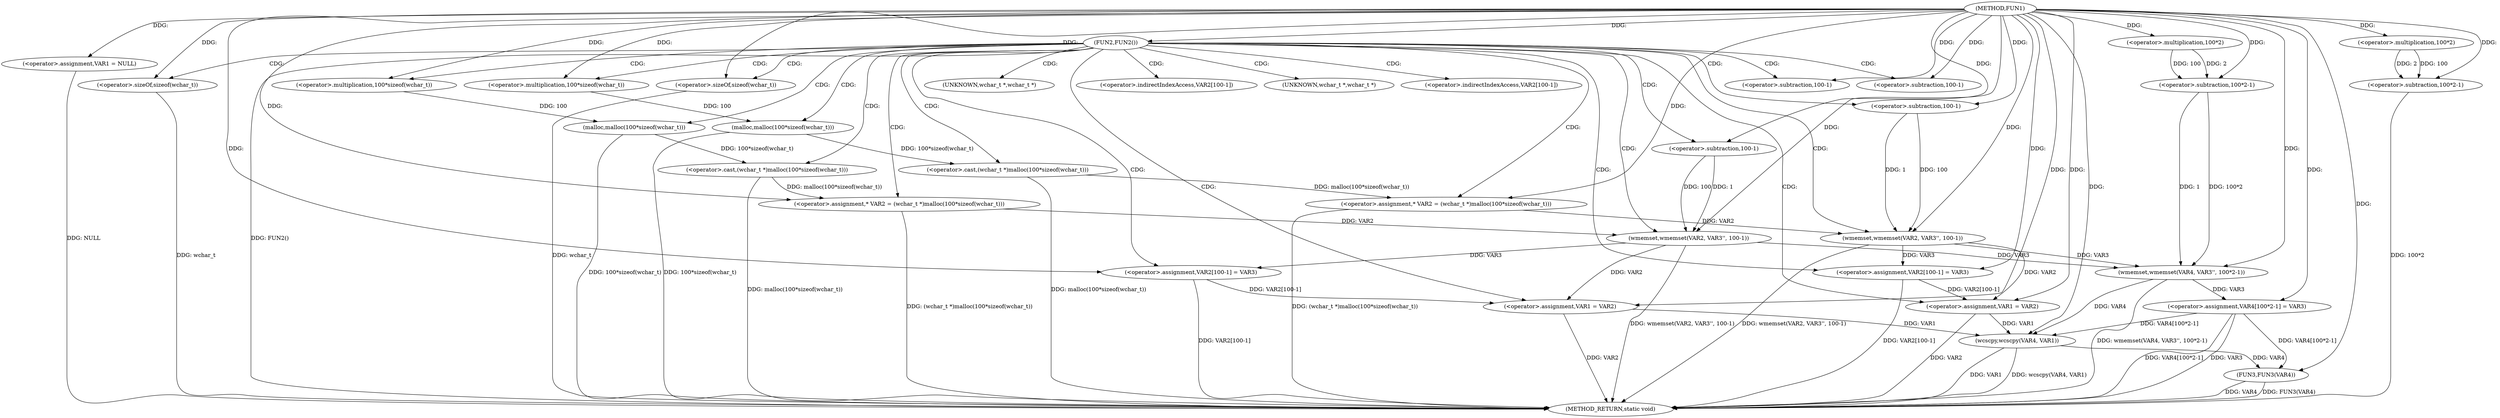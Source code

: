 digraph FUN1 {  
"1000100" [label = "(METHOD,FUN1)" ]
"1000189" [label = "(METHOD_RETURN,static void)" ]
"1000103" [label = "(<operator>.assignment,VAR1 = NULL)" ]
"1000107" [label = "(FUN2,FUN2())" ]
"1000111" [label = "(<operator>.assignment,* VAR2 = (wchar_t *)malloc(100*sizeof(wchar_t)))" ]
"1000113" [label = "(<operator>.cast,(wchar_t *)malloc(100*sizeof(wchar_t)))" ]
"1000115" [label = "(malloc,malloc(100*sizeof(wchar_t)))" ]
"1000116" [label = "(<operator>.multiplication,100*sizeof(wchar_t))" ]
"1000118" [label = "(<operator>.sizeOf,sizeof(wchar_t))" ]
"1000120" [label = "(wmemset,wmemset(VAR2, VAR3'', 100-1))" ]
"1000123" [label = "(<operator>.subtraction,100-1)" ]
"1000126" [label = "(<operator>.assignment,VAR2[100-1] = VAR3)" ]
"1000129" [label = "(<operator>.subtraction,100-1)" ]
"1000133" [label = "(<operator>.assignment,VAR1 = VAR2)" ]
"1000140" [label = "(<operator>.assignment,* VAR2 = (wchar_t *)malloc(100*sizeof(wchar_t)))" ]
"1000142" [label = "(<operator>.cast,(wchar_t *)malloc(100*sizeof(wchar_t)))" ]
"1000144" [label = "(malloc,malloc(100*sizeof(wchar_t)))" ]
"1000145" [label = "(<operator>.multiplication,100*sizeof(wchar_t))" ]
"1000147" [label = "(<operator>.sizeOf,sizeof(wchar_t))" ]
"1000149" [label = "(wmemset,wmemset(VAR2, VAR3'', 100-1))" ]
"1000152" [label = "(<operator>.subtraction,100-1)" ]
"1000155" [label = "(<operator>.assignment,VAR2[100-1] = VAR3)" ]
"1000158" [label = "(<operator>.subtraction,100-1)" ]
"1000162" [label = "(<operator>.assignment,VAR1 = VAR2)" ]
"1000167" [label = "(wmemset,wmemset(VAR4, VAR3'', 100*2-1))" ]
"1000170" [label = "(<operator>.subtraction,100*2-1)" ]
"1000171" [label = "(<operator>.multiplication,100*2)" ]
"1000175" [label = "(<operator>.assignment,VAR4[100*2-1] = VAR3)" ]
"1000178" [label = "(<operator>.subtraction,100*2-1)" ]
"1000179" [label = "(<operator>.multiplication,100*2)" ]
"1000184" [label = "(wcscpy,wcscpy(VAR4, VAR1))" ]
"1000187" [label = "(FUN3,FUN3(VAR4))" ]
"1000114" [label = "(UNKNOWN,wchar_t *,wchar_t *)" ]
"1000127" [label = "(<operator>.indirectIndexAccess,VAR2[100-1])" ]
"1000143" [label = "(UNKNOWN,wchar_t *,wchar_t *)" ]
"1000156" [label = "(<operator>.indirectIndexAccess,VAR2[100-1])" ]
  "1000107" -> "1000189"  [ label = "DDG: FUN2()"] 
  "1000178" -> "1000189"  [ label = "DDG: 100*2"] 
  "1000103" -> "1000189"  [ label = "DDG: NULL"] 
  "1000113" -> "1000189"  [ label = "DDG: malloc(100*sizeof(wchar_t))"] 
  "1000126" -> "1000189"  [ label = "DDG: VAR2[100-1]"] 
  "1000144" -> "1000189"  [ label = "DDG: 100*sizeof(wchar_t)"] 
  "1000155" -> "1000189"  [ label = "DDG: VAR2[100-1]"] 
  "1000118" -> "1000189"  [ label = "DDG: wchar_t"] 
  "1000187" -> "1000189"  [ label = "DDG: VAR4"] 
  "1000162" -> "1000189"  [ label = "DDG: VAR2"] 
  "1000184" -> "1000189"  [ label = "DDG: VAR1"] 
  "1000187" -> "1000189"  [ label = "DDG: FUN3(VAR4)"] 
  "1000140" -> "1000189"  [ label = "DDG: (wchar_t *)malloc(100*sizeof(wchar_t))"] 
  "1000184" -> "1000189"  [ label = "DDG: wcscpy(VAR4, VAR1)"] 
  "1000142" -> "1000189"  [ label = "DDG: malloc(100*sizeof(wchar_t))"] 
  "1000167" -> "1000189"  [ label = "DDG: wmemset(VAR4, VAR3'', 100*2-1)"] 
  "1000149" -> "1000189"  [ label = "DDG: wmemset(VAR2, VAR3'', 100-1)"] 
  "1000147" -> "1000189"  [ label = "DDG: wchar_t"] 
  "1000175" -> "1000189"  [ label = "DDG: VAR4[100*2-1]"] 
  "1000133" -> "1000189"  [ label = "DDG: VAR2"] 
  "1000111" -> "1000189"  [ label = "DDG: (wchar_t *)malloc(100*sizeof(wchar_t))"] 
  "1000120" -> "1000189"  [ label = "DDG: wmemset(VAR2, VAR3'', 100-1)"] 
  "1000115" -> "1000189"  [ label = "DDG: 100*sizeof(wchar_t)"] 
  "1000175" -> "1000189"  [ label = "DDG: VAR3"] 
  "1000100" -> "1000103"  [ label = "DDG: "] 
  "1000100" -> "1000107"  [ label = "DDG: "] 
  "1000113" -> "1000111"  [ label = "DDG: malloc(100*sizeof(wchar_t))"] 
  "1000100" -> "1000111"  [ label = "DDG: "] 
  "1000115" -> "1000113"  [ label = "DDG: 100*sizeof(wchar_t)"] 
  "1000116" -> "1000115"  [ label = "DDG: 100"] 
  "1000100" -> "1000116"  [ label = "DDG: "] 
  "1000100" -> "1000118"  [ label = "DDG: "] 
  "1000111" -> "1000120"  [ label = "DDG: VAR2"] 
  "1000100" -> "1000120"  [ label = "DDG: "] 
  "1000123" -> "1000120"  [ label = "DDG: 100"] 
  "1000123" -> "1000120"  [ label = "DDG: 1"] 
  "1000100" -> "1000123"  [ label = "DDG: "] 
  "1000120" -> "1000126"  [ label = "DDG: VAR3"] 
  "1000100" -> "1000126"  [ label = "DDG: "] 
  "1000100" -> "1000129"  [ label = "DDG: "] 
  "1000120" -> "1000133"  [ label = "DDG: VAR2"] 
  "1000126" -> "1000133"  [ label = "DDG: VAR2[100-1]"] 
  "1000100" -> "1000133"  [ label = "DDG: "] 
  "1000142" -> "1000140"  [ label = "DDG: malloc(100*sizeof(wchar_t))"] 
  "1000100" -> "1000140"  [ label = "DDG: "] 
  "1000144" -> "1000142"  [ label = "DDG: 100*sizeof(wchar_t)"] 
  "1000145" -> "1000144"  [ label = "DDG: 100"] 
  "1000100" -> "1000145"  [ label = "DDG: "] 
  "1000100" -> "1000147"  [ label = "DDG: "] 
  "1000140" -> "1000149"  [ label = "DDG: VAR2"] 
  "1000100" -> "1000149"  [ label = "DDG: "] 
  "1000152" -> "1000149"  [ label = "DDG: 100"] 
  "1000152" -> "1000149"  [ label = "DDG: 1"] 
  "1000100" -> "1000152"  [ label = "DDG: "] 
  "1000149" -> "1000155"  [ label = "DDG: VAR3"] 
  "1000100" -> "1000155"  [ label = "DDG: "] 
  "1000100" -> "1000158"  [ label = "DDG: "] 
  "1000149" -> "1000162"  [ label = "DDG: VAR2"] 
  "1000155" -> "1000162"  [ label = "DDG: VAR2[100-1]"] 
  "1000100" -> "1000162"  [ label = "DDG: "] 
  "1000100" -> "1000167"  [ label = "DDG: "] 
  "1000120" -> "1000167"  [ label = "DDG: VAR3"] 
  "1000149" -> "1000167"  [ label = "DDG: VAR3"] 
  "1000170" -> "1000167"  [ label = "DDG: 100*2"] 
  "1000170" -> "1000167"  [ label = "DDG: 1"] 
  "1000171" -> "1000170"  [ label = "DDG: 100"] 
  "1000171" -> "1000170"  [ label = "DDG: 2"] 
  "1000100" -> "1000171"  [ label = "DDG: "] 
  "1000100" -> "1000170"  [ label = "DDG: "] 
  "1000167" -> "1000175"  [ label = "DDG: VAR3"] 
  "1000100" -> "1000175"  [ label = "DDG: "] 
  "1000179" -> "1000178"  [ label = "DDG: 100"] 
  "1000179" -> "1000178"  [ label = "DDG: 2"] 
  "1000100" -> "1000179"  [ label = "DDG: "] 
  "1000100" -> "1000178"  [ label = "DDG: "] 
  "1000167" -> "1000184"  [ label = "DDG: VAR4"] 
  "1000175" -> "1000184"  [ label = "DDG: VAR4[100*2-1]"] 
  "1000100" -> "1000184"  [ label = "DDG: "] 
  "1000133" -> "1000184"  [ label = "DDG: VAR1"] 
  "1000162" -> "1000184"  [ label = "DDG: VAR1"] 
  "1000184" -> "1000187"  [ label = "DDG: VAR4"] 
  "1000175" -> "1000187"  [ label = "DDG: VAR4[100*2-1]"] 
  "1000100" -> "1000187"  [ label = "DDG: "] 
  "1000107" -> "1000127"  [ label = "CDG: "] 
  "1000107" -> "1000142"  [ label = "CDG: "] 
  "1000107" -> "1000156"  [ label = "CDG: "] 
  "1000107" -> "1000152"  [ label = "CDG: "] 
  "1000107" -> "1000114"  [ label = "CDG: "] 
  "1000107" -> "1000133"  [ label = "CDG: "] 
  "1000107" -> "1000118"  [ label = "CDG: "] 
  "1000107" -> "1000144"  [ label = "CDG: "] 
  "1000107" -> "1000149"  [ label = "CDG: "] 
  "1000107" -> "1000116"  [ label = "CDG: "] 
  "1000107" -> "1000120"  [ label = "CDG: "] 
  "1000107" -> "1000143"  [ label = "CDG: "] 
  "1000107" -> "1000113"  [ label = "CDG: "] 
  "1000107" -> "1000111"  [ label = "CDG: "] 
  "1000107" -> "1000158"  [ label = "CDG: "] 
  "1000107" -> "1000126"  [ label = "CDG: "] 
  "1000107" -> "1000155"  [ label = "CDG: "] 
  "1000107" -> "1000129"  [ label = "CDG: "] 
  "1000107" -> "1000123"  [ label = "CDG: "] 
  "1000107" -> "1000147"  [ label = "CDG: "] 
  "1000107" -> "1000145"  [ label = "CDG: "] 
  "1000107" -> "1000115"  [ label = "CDG: "] 
  "1000107" -> "1000162"  [ label = "CDG: "] 
  "1000107" -> "1000140"  [ label = "CDG: "] 
}
